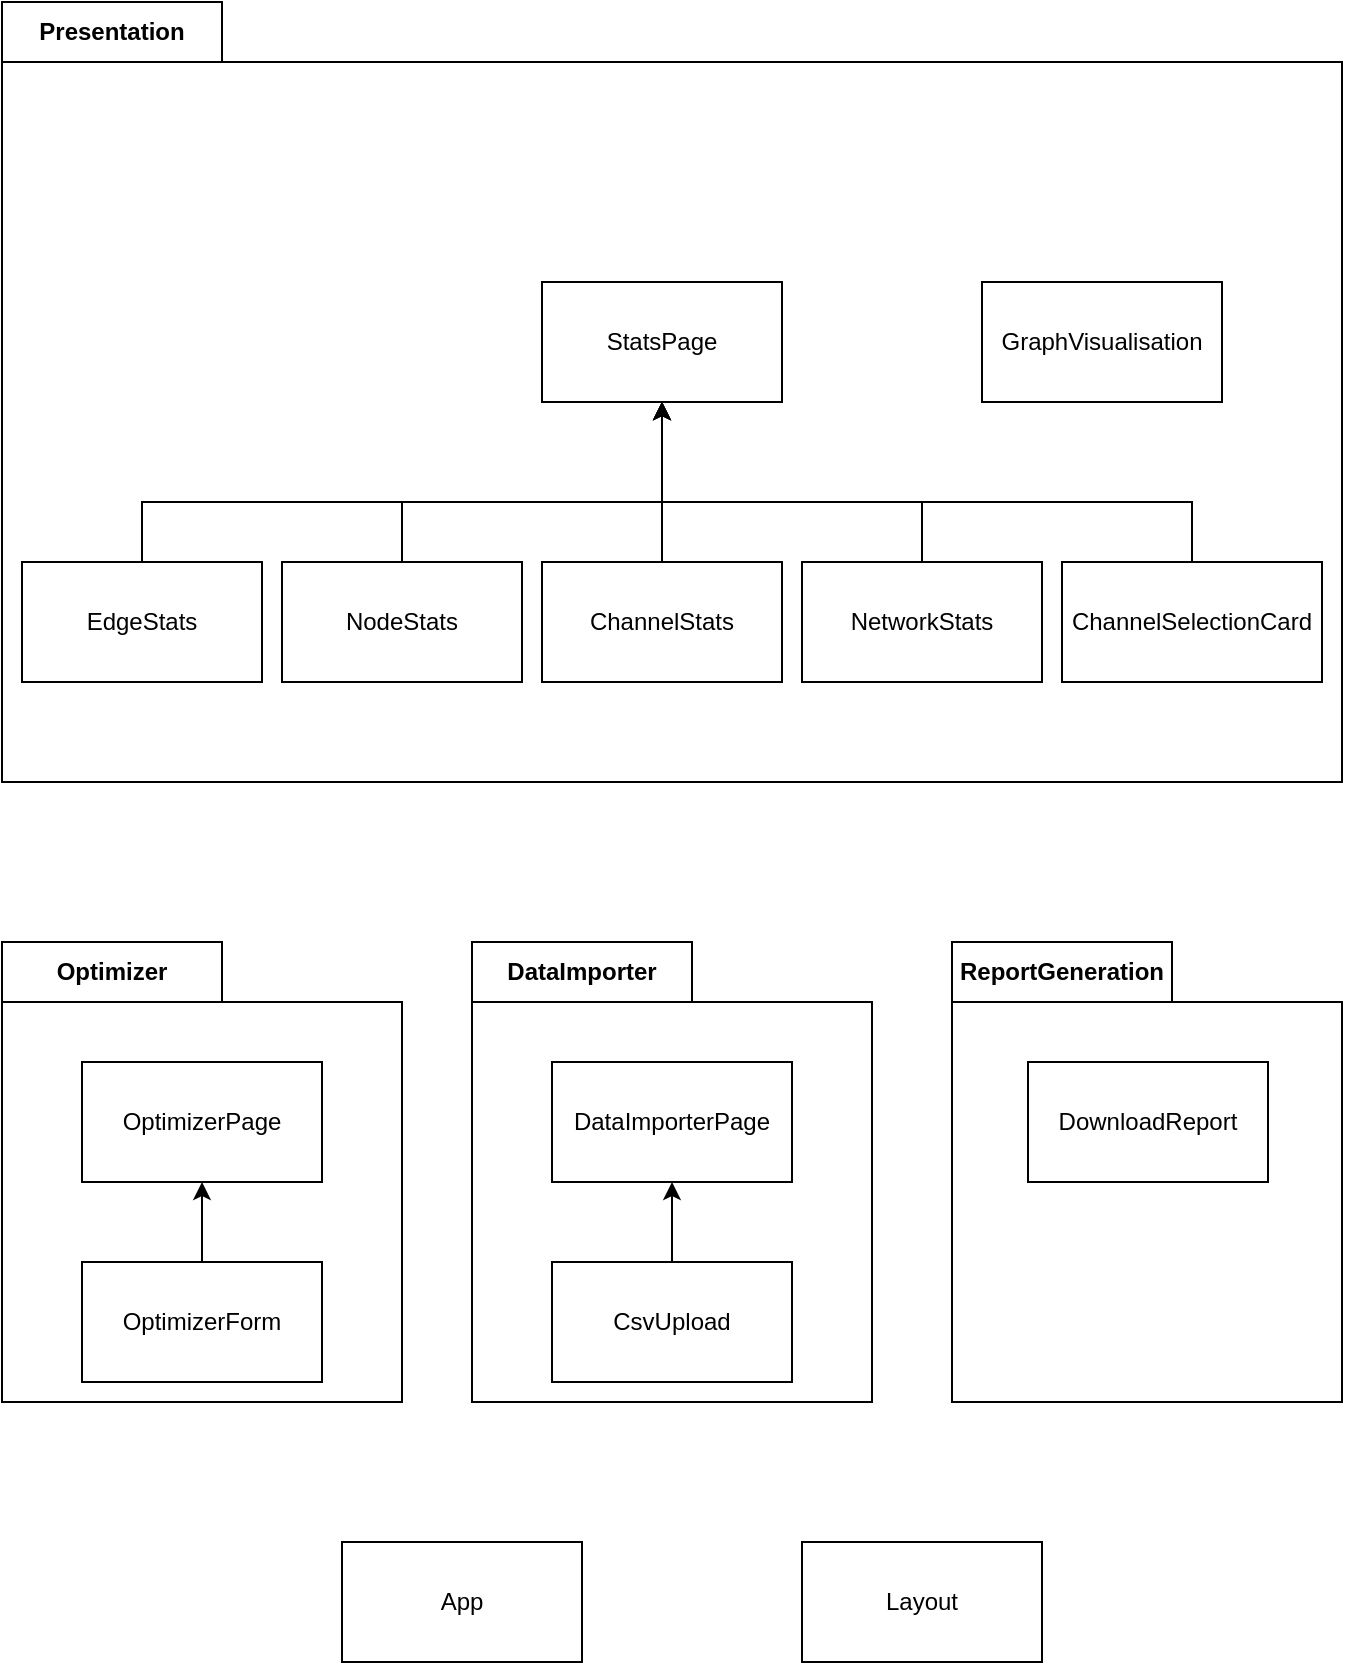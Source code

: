 <mxfile version="24.7.17">
  <diagram name="Page-1" id="RY3iYXmSxKGuXbKDtTaA">
    <mxGraphModel dx="1114" dy="1132" grid="1" gridSize="10" guides="1" tooltips="1" connect="1" arrows="1" fold="1" page="1" pageScale="1" pageWidth="850" pageHeight="1100" math="0" shadow="0">
      <root>
        <mxCell id="0" />
        <mxCell id="1" parent="0" />
        <mxCell id="M8xUp1EHTqxf8q_A0PdD-12" value="Presentation" style="shape=folder;fontStyle=1;tabWidth=110;tabHeight=30;tabPosition=left;html=1;boundedLbl=1;labelInHeader=1;container=1;collapsible=0;whiteSpace=wrap;" vertex="1" parent="1">
          <mxGeometry x="80" y="50" width="670" height="390" as="geometry" />
        </mxCell>
        <mxCell id="M8xUp1EHTqxf8q_A0PdD-13" value="" style="html=1;strokeColor=none;resizeWidth=1;resizeHeight=1;fillColor=none;part=1;connectable=0;allowArrows=0;deletable=0;whiteSpace=wrap;" vertex="1" parent="M8xUp1EHTqxf8q_A0PdD-12">
          <mxGeometry width="670" height="273" relative="1" as="geometry">
            <mxPoint y="30" as="offset" />
          </mxGeometry>
        </mxCell>
        <mxCell id="M8xUp1EHTqxf8q_A0PdD-1" value="StatsPage" style="rounded=0;whiteSpace=wrap;html=1;" vertex="1" parent="M8xUp1EHTqxf8q_A0PdD-12">
          <mxGeometry x="270" y="140" width="120" height="60" as="geometry" />
        </mxCell>
        <mxCell id="M8xUp1EHTqxf8q_A0PdD-15" style="edgeStyle=orthogonalEdgeStyle;rounded=0;orthogonalLoop=1;jettySize=auto;html=1;" edge="1" parent="M8xUp1EHTqxf8q_A0PdD-12" source="M8xUp1EHTqxf8q_A0PdD-2" target="M8xUp1EHTqxf8q_A0PdD-1">
          <mxGeometry relative="1" as="geometry">
            <Array as="points">
              <mxPoint x="200" y="250" />
              <mxPoint x="330" y="250" />
            </Array>
          </mxGeometry>
        </mxCell>
        <mxCell id="M8xUp1EHTqxf8q_A0PdD-2" value="NodeStats" style="rounded=0;whiteSpace=wrap;html=1;" vertex="1" parent="M8xUp1EHTqxf8q_A0PdD-12">
          <mxGeometry x="140" y="280" width="120" height="60" as="geometry" />
        </mxCell>
        <mxCell id="M8xUp1EHTqxf8q_A0PdD-14" style="edgeStyle=orthogonalEdgeStyle;rounded=0;orthogonalLoop=1;jettySize=auto;html=1;" edge="1" parent="M8xUp1EHTqxf8q_A0PdD-12" source="M8xUp1EHTqxf8q_A0PdD-3" target="M8xUp1EHTqxf8q_A0PdD-1">
          <mxGeometry relative="1" as="geometry">
            <Array as="points">
              <mxPoint x="70" y="250" />
              <mxPoint x="330" y="250" />
            </Array>
          </mxGeometry>
        </mxCell>
        <mxCell id="M8xUp1EHTqxf8q_A0PdD-3" value="EdgeStats" style="rounded=0;whiteSpace=wrap;html=1;" vertex="1" parent="M8xUp1EHTqxf8q_A0PdD-12">
          <mxGeometry x="10" y="280" width="120" height="60" as="geometry" />
        </mxCell>
        <mxCell id="M8xUp1EHTqxf8q_A0PdD-16" value="" style="edgeStyle=orthogonalEdgeStyle;rounded=0;orthogonalLoop=1;jettySize=auto;html=1;" edge="1" parent="M8xUp1EHTqxf8q_A0PdD-12" source="M8xUp1EHTqxf8q_A0PdD-4" target="M8xUp1EHTqxf8q_A0PdD-1">
          <mxGeometry relative="1" as="geometry" />
        </mxCell>
        <mxCell id="M8xUp1EHTqxf8q_A0PdD-4" value="ChannelStats" style="rounded=0;whiteSpace=wrap;html=1;" vertex="1" parent="M8xUp1EHTqxf8q_A0PdD-12">
          <mxGeometry x="270" y="280" width="120" height="60" as="geometry" />
        </mxCell>
        <mxCell id="M8xUp1EHTqxf8q_A0PdD-17" style="edgeStyle=orthogonalEdgeStyle;rounded=0;orthogonalLoop=1;jettySize=auto;html=1;" edge="1" parent="M8xUp1EHTqxf8q_A0PdD-12" source="M8xUp1EHTqxf8q_A0PdD-8" target="M8xUp1EHTqxf8q_A0PdD-1">
          <mxGeometry relative="1" as="geometry">
            <Array as="points">
              <mxPoint x="460" y="250" />
              <mxPoint x="330" y="250" />
            </Array>
          </mxGeometry>
        </mxCell>
        <mxCell id="M8xUp1EHTqxf8q_A0PdD-8" value="NetworkStats" style="rounded=0;whiteSpace=wrap;html=1;" vertex="1" parent="M8xUp1EHTqxf8q_A0PdD-12">
          <mxGeometry x="400" y="280" width="120" height="60" as="geometry" />
        </mxCell>
        <mxCell id="M8xUp1EHTqxf8q_A0PdD-18" style="edgeStyle=orthogonalEdgeStyle;rounded=0;orthogonalLoop=1;jettySize=auto;html=1;" edge="1" parent="M8xUp1EHTqxf8q_A0PdD-12" source="M8xUp1EHTqxf8q_A0PdD-9" target="M8xUp1EHTqxf8q_A0PdD-1">
          <mxGeometry relative="1" as="geometry">
            <Array as="points">
              <mxPoint x="595" y="250" />
              <mxPoint x="330" y="250" />
            </Array>
          </mxGeometry>
        </mxCell>
        <mxCell id="M8xUp1EHTqxf8q_A0PdD-9" value="ChannelSelectionCard" style="rounded=0;whiteSpace=wrap;html=1;" vertex="1" parent="M8xUp1EHTqxf8q_A0PdD-12">
          <mxGeometry x="530" y="280" width="130" height="60" as="geometry" />
        </mxCell>
        <mxCell id="M8xUp1EHTqxf8q_A0PdD-10" value="GraphVisualisation" style="rounded=0;whiteSpace=wrap;html=1;" vertex="1" parent="M8xUp1EHTqxf8q_A0PdD-12">
          <mxGeometry x="490" y="140" width="120" height="60" as="geometry" />
        </mxCell>
        <mxCell id="M8xUp1EHTqxf8q_A0PdD-19" value="Optimizer" style="shape=folder;fontStyle=1;tabWidth=110;tabHeight=30;tabPosition=left;html=1;boundedLbl=1;labelInHeader=1;container=1;collapsible=0;whiteSpace=wrap;" vertex="1" parent="1">
          <mxGeometry x="80" y="520" width="200" height="230" as="geometry" />
        </mxCell>
        <mxCell id="M8xUp1EHTqxf8q_A0PdD-20" value="" style="html=1;strokeColor=none;resizeWidth=1;resizeHeight=1;fillColor=none;part=1;connectable=0;allowArrows=0;deletable=0;whiteSpace=wrap;" vertex="1" parent="M8xUp1EHTqxf8q_A0PdD-19">
          <mxGeometry width="200" height="161" relative="1" as="geometry">
            <mxPoint y="30" as="offset" />
          </mxGeometry>
        </mxCell>
        <mxCell id="M8xUp1EHTqxf8q_A0PdD-21" value="OptimizerPage" style="rounded=0;whiteSpace=wrap;html=1;" vertex="1" parent="M8xUp1EHTqxf8q_A0PdD-19">
          <mxGeometry x="40" y="60" width="120" height="60" as="geometry" />
        </mxCell>
        <mxCell id="M8xUp1EHTqxf8q_A0PdD-23" style="edgeStyle=orthogonalEdgeStyle;rounded=0;orthogonalLoop=1;jettySize=auto;html=1;" edge="1" parent="M8xUp1EHTqxf8q_A0PdD-19" source="M8xUp1EHTqxf8q_A0PdD-22" target="M8xUp1EHTqxf8q_A0PdD-21">
          <mxGeometry relative="1" as="geometry" />
        </mxCell>
        <mxCell id="M8xUp1EHTqxf8q_A0PdD-22" value="OptimizerForm" style="rounded=0;whiteSpace=wrap;html=1;" vertex="1" parent="M8xUp1EHTqxf8q_A0PdD-19">
          <mxGeometry x="40" y="160" width="120" height="60" as="geometry" />
        </mxCell>
        <mxCell id="M8xUp1EHTqxf8q_A0PdD-24" value="DataImporter" style="shape=folder;fontStyle=1;tabWidth=110;tabHeight=30;tabPosition=left;html=1;boundedLbl=1;labelInHeader=1;container=1;collapsible=0;whiteSpace=wrap;" vertex="1" parent="1">
          <mxGeometry x="315" y="520" width="200" height="230" as="geometry" />
        </mxCell>
        <mxCell id="M8xUp1EHTqxf8q_A0PdD-25" value="" style="html=1;strokeColor=none;resizeWidth=1;resizeHeight=1;fillColor=none;part=1;connectable=0;allowArrows=0;deletable=0;whiteSpace=wrap;" vertex="1" parent="M8xUp1EHTqxf8q_A0PdD-24">
          <mxGeometry width="200" height="161.0" relative="1" as="geometry">
            <mxPoint y="30" as="offset" />
          </mxGeometry>
        </mxCell>
        <mxCell id="M8xUp1EHTqxf8q_A0PdD-26" value="DataImporterPage" style="rounded=0;whiteSpace=wrap;html=1;" vertex="1" parent="M8xUp1EHTqxf8q_A0PdD-24">
          <mxGeometry x="40" y="60" width="120" height="60" as="geometry" />
        </mxCell>
        <mxCell id="M8xUp1EHTqxf8q_A0PdD-28" value="" style="edgeStyle=orthogonalEdgeStyle;rounded=0;orthogonalLoop=1;jettySize=auto;html=1;" edge="1" parent="M8xUp1EHTqxf8q_A0PdD-24" source="M8xUp1EHTqxf8q_A0PdD-27" target="M8xUp1EHTqxf8q_A0PdD-26">
          <mxGeometry relative="1" as="geometry" />
        </mxCell>
        <mxCell id="M8xUp1EHTqxf8q_A0PdD-27" value="CsvUpload" style="rounded=0;whiteSpace=wrap;html=1;" vertex="1" parent="M8xUp1EHTqxf8q_A0PdD-24">
          <mxGeometry x="40" y="160" width="120" height="60" as="geometry" />
        </mxCell>
        <mxCell id="M8xUp1EHTqxf8q_A0PdD-29" value="ReportGeneration" style="shape=folder;fontStyle=1;tabWidth=110;tabHeight=30;tabPosition=left;html=1;boundedLbl=1;labelInHeader=1;container=1;collapsible=0;whiteSpace=wrap;" vertex="1" parent="1">
          <mxGeometry x="555" y="520" width="195" height="230" as="geometry" />
        </mxCell>
        <mxCell id="M8xUp1EHTqxf8q_A0PdD-30" value="" style="html=1;strokeColor=none;resizeWidth=1;resizeHeight=1;fillColor=none;part=1;connectable=0;allowArrows=0;deletable=0;whiteSpace=wrap;" vertex="1" parent="M8xUp1EHTqxf8q_A0PdD-29">
          <mxGeometry width="195" height="161" relative="1" as="geometry">
            <mxPoint y="30" as="offset" />
          </mxGeometry>
        </mxCell>
        <mxCell id="M8xUp1EHTqxf8q_A0PdD-31" value="DownloadReport" style="rounded=0;whiteSpace=wrap;html=1;" vertex="1" parent="M8xUp1EHTqxf8q_A0PdD-29">
          <mxGeometry x="38" y="60" width="120" height="60" as="geometry" />
        </mxCell>
        <mxCell id="M8xUp1EHTqxf8q_A0PdD-32" value="App" style="rounded=0;whiteSpace=wrap;html=1;" vertex="1" parent="1">
          <mxGeometry x="250" y="820" width="120" height="60" as="geometry" />
        </mxCell>
        <mxCell id="M8xUp1EHTqxf8q_A0PdD-33" value="Layout" style="rounded=0;whiteSpace=wrap;html=1;" vertex="1" parent="1">
          <mxGeometry x="480" y="820" width="120" height="60" as="geometry" />
        </mxCell>
      </root>
    </mxGraphModel>
  </diagram>
</mxfile>
